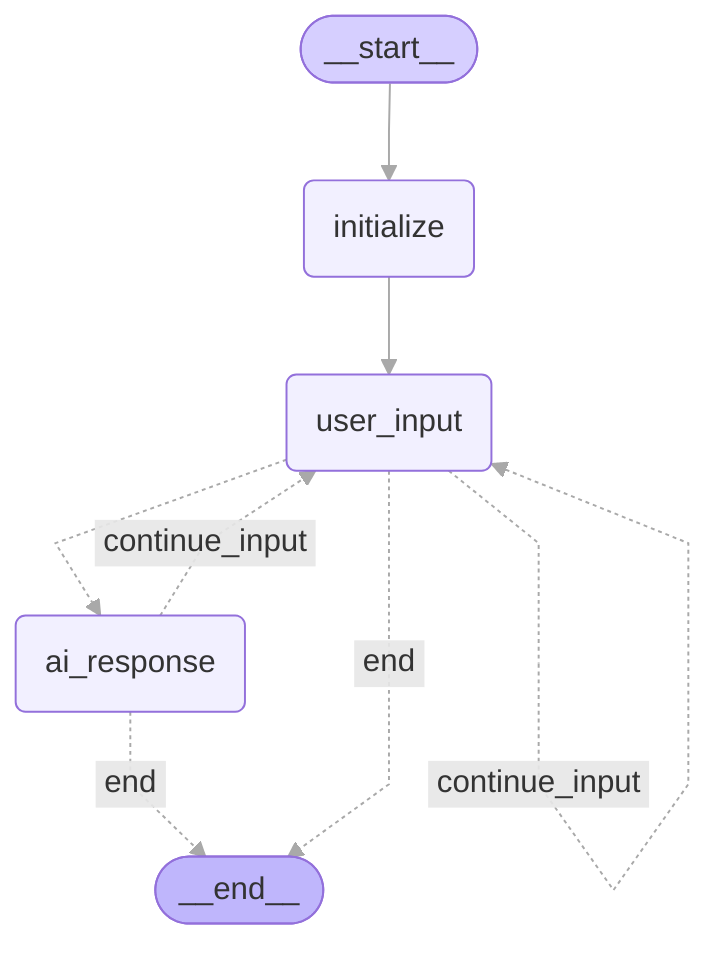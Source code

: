 ---
config:
  theme: default
  themeVariables:
    primaryColor: '#ffffff'
    primaryTextColor: '#333333'
    primaryBorderColor: '#333333'
    lineColor: darkgray
    secondaryColor: '#ffffff'
    tertiaryColor: '#ffffff'
    background: '#ffffff'
    mainBkg: '#ffffff'
    secondBkg: '#ffffff'
    tertiaryBkg: '#ffffff'
  flowchart:
    curve: linear
---
graph TD;
	__start__([<p>__start__</p>]):::first
	initialize(initialize)
	user_input(user_input)
	ai_response(ai_response)
	__end__([<p>__end__</p>]):::last
	__start__ --> initialize;
	ai_response -. &nbsp;end&nbsp; .-> __end__;
	ai_response -. &nbsp;continue_input&nbsp; .-> user_input;
	initialize --> user_input;
	user_input -. &nbsp;end&nbsp; .-> __end__;
	user_input -.-> ai_response;
	user_input -. &nbsp;continue_input&nbsp; .-> user_input;
	classDef default fill:#f2f0ff,line-height:1.2
	classDef first fill:#d6cfff
	classDef last fill:#bfb6fc